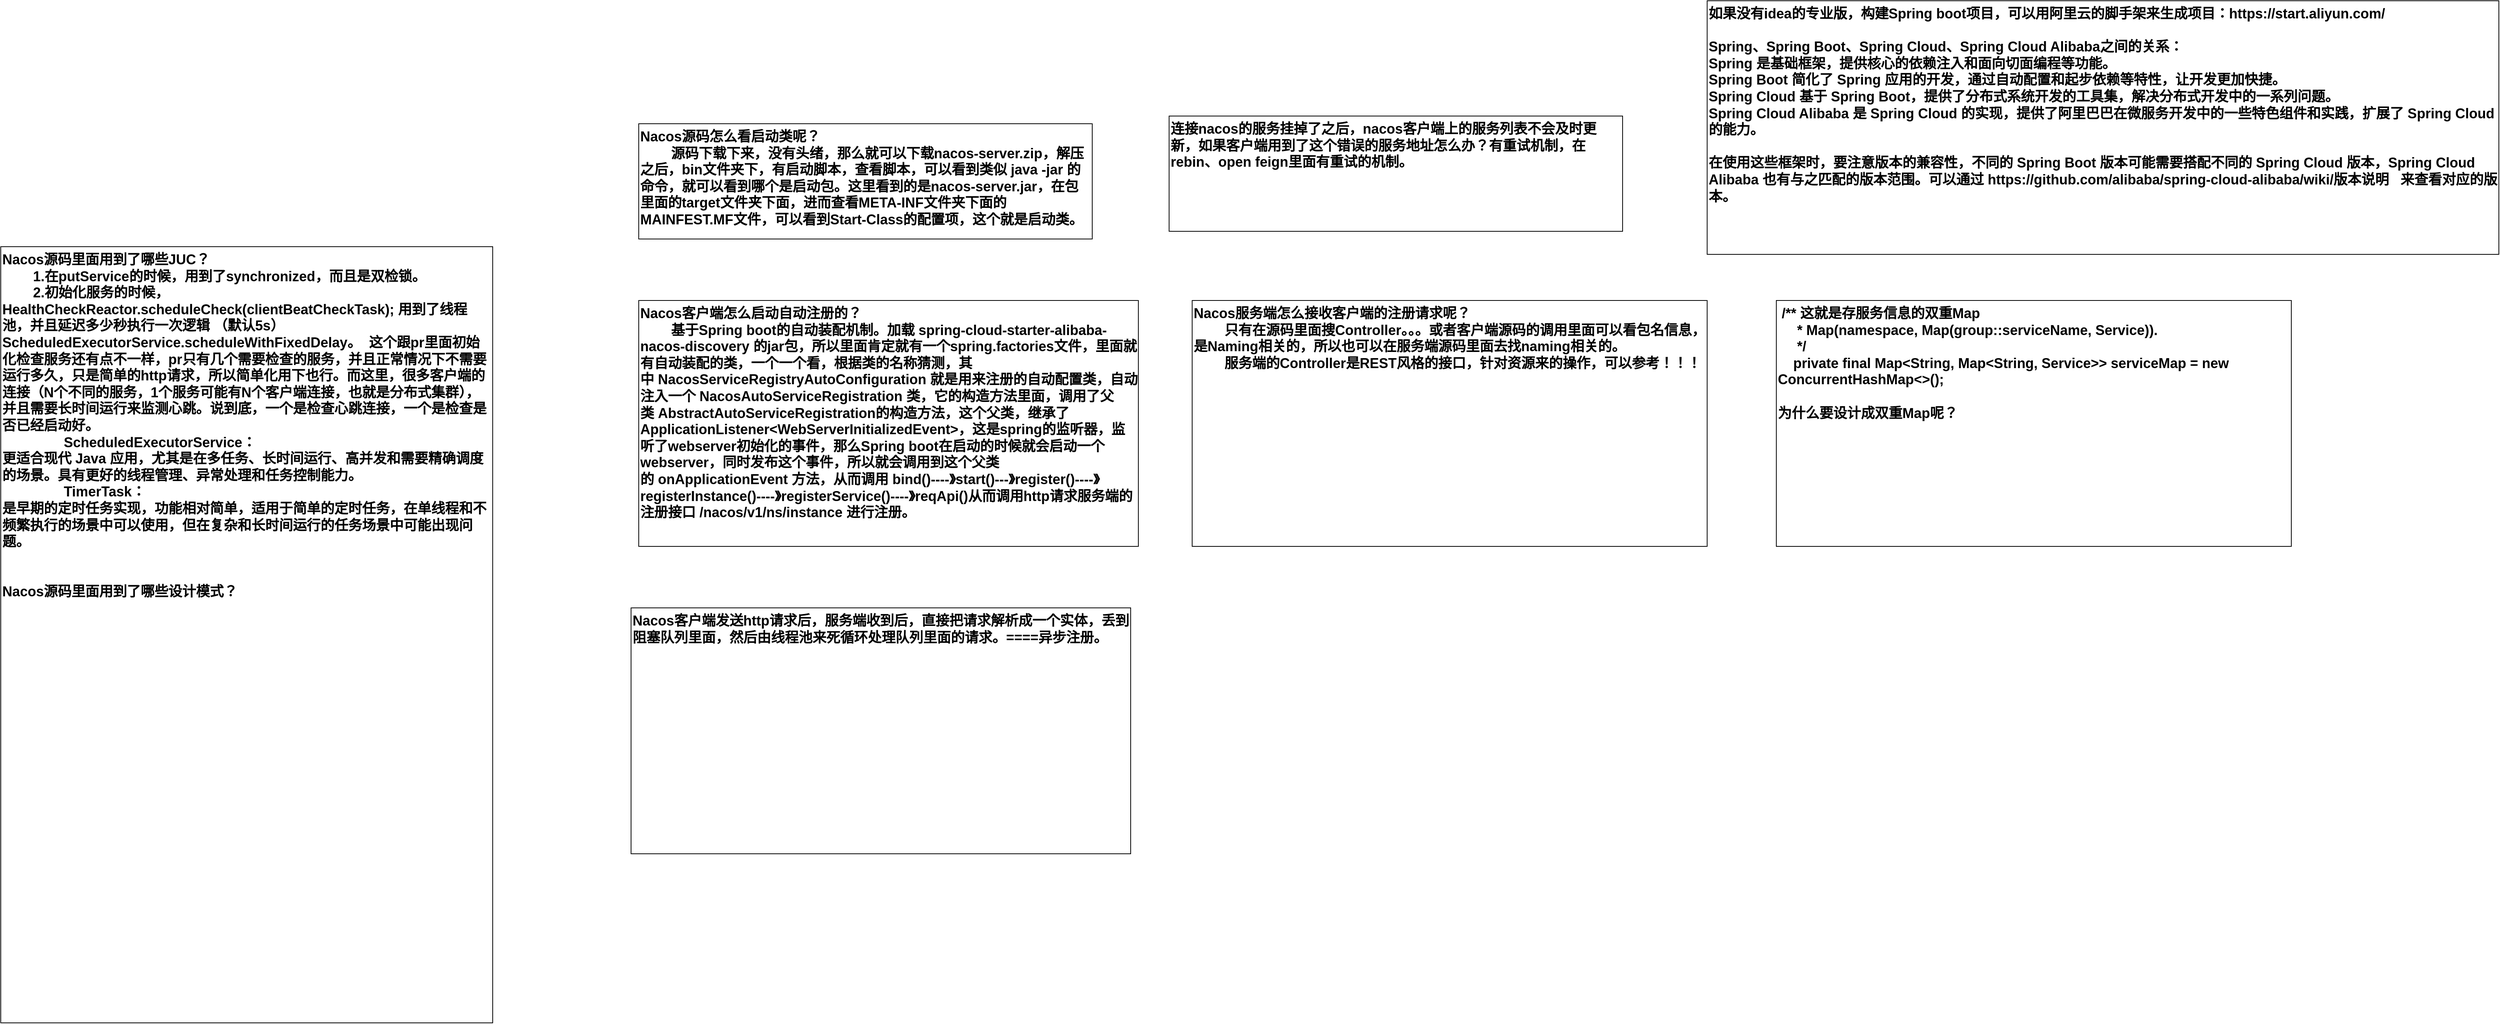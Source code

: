 <mxfile version="26.0.6">
  <diagram name="第 1 页" id="EoKzsfYvX2hHvfft86sc">
    <mxGraphModel dx="4044" dy="2412" grid="1" gridSize="10" guides="1" tooltips="1" connect="1" arrows="1" fold="1" page="1" pageScale="1" pageWidth="827" pageHeight="1169" math="0" shadow="0">
      <root>
        <mxCell id="0" />
        <mxCell id="1" parent="0" />
        <mxCell id="t9MxABzWcRTLGMJupPC0-1" value="Nacos源码怎么看启动类呢？&lt;div&gt;&lt;span style=&quot;white-space: pre;&quot;&gt;&#x9;&lt;/span&gt;源码下载下来，没有头绪，那么就可以下载nacos-server.zip，解压之后，bin文件夹下，有启动脚本，查看脚本，可以看到类似 java -jar 的命令，就可以看到哪个是启动包。这里看到的是nacos-server.jar，在包里面的target文件夹下面，进而查看META-INF文件夹下面的MAINFEST.MF文件，可以看到Start-Class的配置项，这个就是启动类。&lt;br&gt;&lt;/div&gt;" style="rounded=0;whiteSpace=wrap;html=1;fontSize=18;fontStyle=1;verticalAlign=top;align=left;" vertex="1" parent="1">
          <mxGeometry y="50" width="590" height="150" as="geometry" />
        </mxCell>
        <mxCell id="t9MxABzWcRTLGMJupPC0-2" value="连接nacos的服务挂掉了之后，nacos客户端上的服务列表不会及时更新，如果客户端用到了这个错误的服务地址怎么办？有重试机制，在rebin、open feign里面有重试的机制。" style="rounded=0;whiteSpace=wrap;html=1;fontSize=18;fontStyle=1;verticalAlign=top;align=left;" vertex="1" parent="1">
          <mxGeometry x="690" y="40" width="590" height="150" as="geometry" />
        </mxCell>
        <mxCell id="t9MxABzWcRTLGMJupPC0-3" value="如果没有idea的专业版，构建Spring boot项目，可以用阿里云的脚手架来生成项目：https://start.aliyun.com/&lt;div&gt;&lt;br&gt;&lt;/div&gt;&lt;div&gt;Spring、Spring Boot、Spring Cloud、Spring Cloud Alibaba之间的关系：&lt;/div&gt;&lt;div&gt;&lt;div&gt;Spring 是基础框架，提供核心的依赖注入和面向切面编程等功能。&lt;/div&gt;&lt;div&gt;Spring Boot 简化了 Spring 应用的开发，通过自动配置和起步依赖等特性，让开发更加快捷。&lt;/div&gt;&lt;div&gt;Spring Cloud 基于 Spring Boot，提供了分布式系统开发的工具集，解决分布式开发中的一系列问题。&lt;/div&gt;&lt;div&gt;Spring Cloud Alibaba 是 Spring Cloud 的实现，提供了阿里巴巴在微服务开发中的一些特色组件和实践，扩展了 Spring Cloud 的能力。&lt;/div&gt;&lt;div&gt;&lt;br&gt;&lt;/div&gt;&lt;div&gt;在使用这些框架时，要注意版本的兼容性，不同的 Spring Boot 版本可能需要搭配不同的 Spring Cloud 版本，Spring Cloud Alibaba 也有与之匹配的版本范围。可以通过&amp;nbsp;https://github.com/alibaba/spring-cloud-alibaba/wiki/版本说明&amp;nbsp; &amp;nbsp;来查看对应的版本。&lt;/div&gt;&lt;/div&gt;" style="rounded=0;whiteSpace=wrap;html=1;fontSize=18;fontStyle=1;verticalAlign=top;align=left;" vertex="1" parent="1">
          <mxGeometry x="1390" y="-110" width="1030" height="330" as="geometry" />
        </mxCell>
        <mxCell id="t9MxABzWcRTLGMJupPC0-4" value="Nacos客户端怎么启动自动注册的？&lt;div&gt;&lt;span style=&quot;white-space: pre;&quot;&gt;&#x9;&lt;/span&gt;基于Spring boot的自动装配机制。加载&amp;nbsp;spring-cloud-starter-alibaba-nacos-discovery 的jar包，所以里面肯定就有一个spring.factories文件，里面就有自动装配的类，一个一个看，根据类的名称猜测，其中&amp;nbsp;NacosServiceRegistryAutoConfiguration 就是用来注册的自动配置类，自动注入一个&amp;nbsp;NacosAutoServiceRegistration 类，它的构造方法里面，调用了父类&amp;nbsp;AbstractAutoServiceRegistration的构造方法，这个父类，继承了ApplicationListener&amp;lt;WebServerInitializedEvent&amp;gt;，这是spring的监听器，监听了webserver初始化的事件，那么Spring boot在启动的时候就会启动一个webserver，同时发布这个事件，所以就会调用到这个父类的&amp;nbsp;onApplicationEvent 方法，从而调用 bind()----》start()---》register()----》registerInstance()----》registerService()----》reqApi()从而调用http请求服务端的注册接口 /nacos/v1/ns/instance 进行注册。&lt;br&gt;&lt;/div&gt;" style="rounded=0;whiteSpace=wrap;html=1;fontSize=18;fontStyle=1;verticalAlign=top;align=left;" vertex="1" parent="1">
          <mxGeometry y="280" width="650" height="320" as="geometry" />
        </mxCell>
        <mxCell id="t9MxABzWcRTLGMJupPC0-5" value="Nacos服务端怎么接收客户端的注册请求呢？&lt;div&gt;&lt;span style=&quot;white-space: pre;&quot;&gt;&#x9;&lt;/span&gt;只有在源码里面搜Controller。。。或者客户端源码的调用里面可以看包名信息，是Naming相关的，所以也可以在服务端源码里面去找naming相关的。&lt;br&gt;&lt;/div&gt;&lt;div&gt;&lt;span style=&quot;white-space: pre;&quot;&gt;&#x9;&lt;/span&gt;服务端的Controller是REST风格的接口，针对资源来的操作，可以参考！！！&lt;br&gt;&lt;/div&gt;" style="rounded=0;whiteSpace=wrap;html=1;fontSize=18;fontStyle=1;verticalAlign=top;align=left;" vertex="1" parent="1">
          <mxGeometry x="720" y="280" width="670" height="320" as="geometry" />
        </mxCell>
        <mxCell id="t9MxABzWcRTLGMJupPC0-6" value="&lt;div&gt;&lt;div&gt;&amp;nbsp;/** 这就是存服务信息的双重Map&lt;/div&gt;&lt;div&gt;&amp;nbsp; &amp;nbsp; &amp;nbsp;* Map(namespace, Map(group::serviceName, Service)).&lt;/div&gt;&lt;div&gt;&amp;nbsp; &amp;nbsp; &amp;nbsp;*/&lt;/div&gt;&lt;div&gt;&amp;nbsp; &amp;nbsp; private final Map&amp;lt;String, Map&amp;lt;String, Service&amp;gt;&amp;gt; serviceMap = new ConcurrentHashMap&amp;lt;&amp;gt;();&lt;/div&gt;&lt;/div&gt;&lt;div&gt;&lt;br&gt;&lt;/div&gt;&lt;div&gt;为什么要设计成双重Map呢？&lt;/div&gt;" style="rounded=0;whiteSpace=wrap;html=1;fontSize=18;fontStyle=1;verticalAlign=top;align=left;" vertex="1" parent="1">
          <mxGeometry x="1480" y="280" width="670" height="320" as="geometry" />
        </mxCell>
        <mxCell id="t9MxABzWcRTLGMJupPC0-7" value="Nacos源码里面用到了哪些JUC？&lt;div&gt;&lt;span style=&quot;white-space: pre;&quot;&gt;&#x9;&lt;/span&gt;1.在putService的时候，用到了synchronized，而且是双检锁。&lt;br&gt;&lt;/div&gt;&lt;div&gt;&lt;span style=&quot;white-space: pre;&quot;&gt;&#x9;&lt;/span&gt;2.初始化服务的时候，HealthCheckReactor.scheduleCheck(clientBeatCheckTask); 用到了线程池，并且延迟多少秒执行一次逻辑 （默认5s） ScheduledExecutorService.scheduleWithFixedDelay。&amp;nbsp; 这个跟pr里面初始化检查服务还有点不一样，pr只有几个需要检查的服务，并且正常情况下不需要运行多久，只是简单的http请求，所以简单化用下也行。而这里，很多客户端的连接（N个不同的服务，1个服务可能有N个客户端连接，也就是分布式集群），并且需要长时间运行来监测心跳。说到底，一个是检查心跳连接，一个是检查是否已经启动好。&lt;br&gt;&lt;/div&gt;&lt;div&gt;&lt;span style=&quot;white-space: pre;&quot;&gt;&#x9;&lt;/span&gt;&lt;span style=&quot;white-space: pre;&quot;&gt;&#x9;&lt;/span&gt;&lt;span style=&quot;background-color: transparent;&quot;&gt;ScheduledExecutorService：&lt;br&gt;更适合现代 Java 应用，尤其是在多任务、长时间运行、高并发和需要精确调度的场景。具有更好的线程管理、异常处理和任务控制能力。&amp;nbsp;&lt;/span&gt;&lt;/div&gt;&lt;div&gt;&lt;span style=&quot;background-color: transparent;&quot;&gt;&lt;span style=&quot;white-space: pre;&quot;&gt;&#x9;&lt;/span&gt;&lt;span style=&quot;white-space: pre;&quot;&gt;&#x9;&lt;/span&gt;TimerTask：&lt;br&gt;是早期的定时任务实现，功能相对简单，适用于简单的定时任务，在单线程和不频繁执行的场景中可以使用，但在复杂和长时间运行的任务场景中可能出现问题。&lt;/span&gt;&lt;br&gt;&lt;/div&gt;&lt;div&gt;&lt;br&gt;&lt;/div&gt;&lt;div&gt;&lt;br&gt;&lt;/div&gt;&lt;div&gt;Nacos源码里面用到了哪些设计模式？&lt;/div&gt;" style="rounded=0;whiteSpace=wrap;html=1;fontSize=18;fontStyle=1;verticalAlign=top;align=left;" vertex="1" parent="1">
          <mxGeometry x="-830" y="210" width="640" height="1010" as="geometry" />
        </mxCell>
        <mxCell id="t9MxABzWcRTLGMJupPC0-8" value="Nacos客户端发送http请求后，服务端收到后，直接把请求解析成一个实体，丢到阻塞队列里面，然后由线程池来死循环处理队列里面的请求。====异步注册。&lt;div&gt;&lt;br&gt;&lt;/div&gt;&lt;div&gt;&lt;br&gt;&lt;/div&gt;" style="rounded=0;whiteSpace=wrap;html=1;fontSize=18;fontStyle=1;verticalAlign=top;align=left;" vertex="1" parent="1">
          <mxGeometry x="-10" y="680" width="650" height="320" as="geometry" />
        </mxCell>
      </root>
    </mxGraphModel>
  </diagram>
</mxfile>
